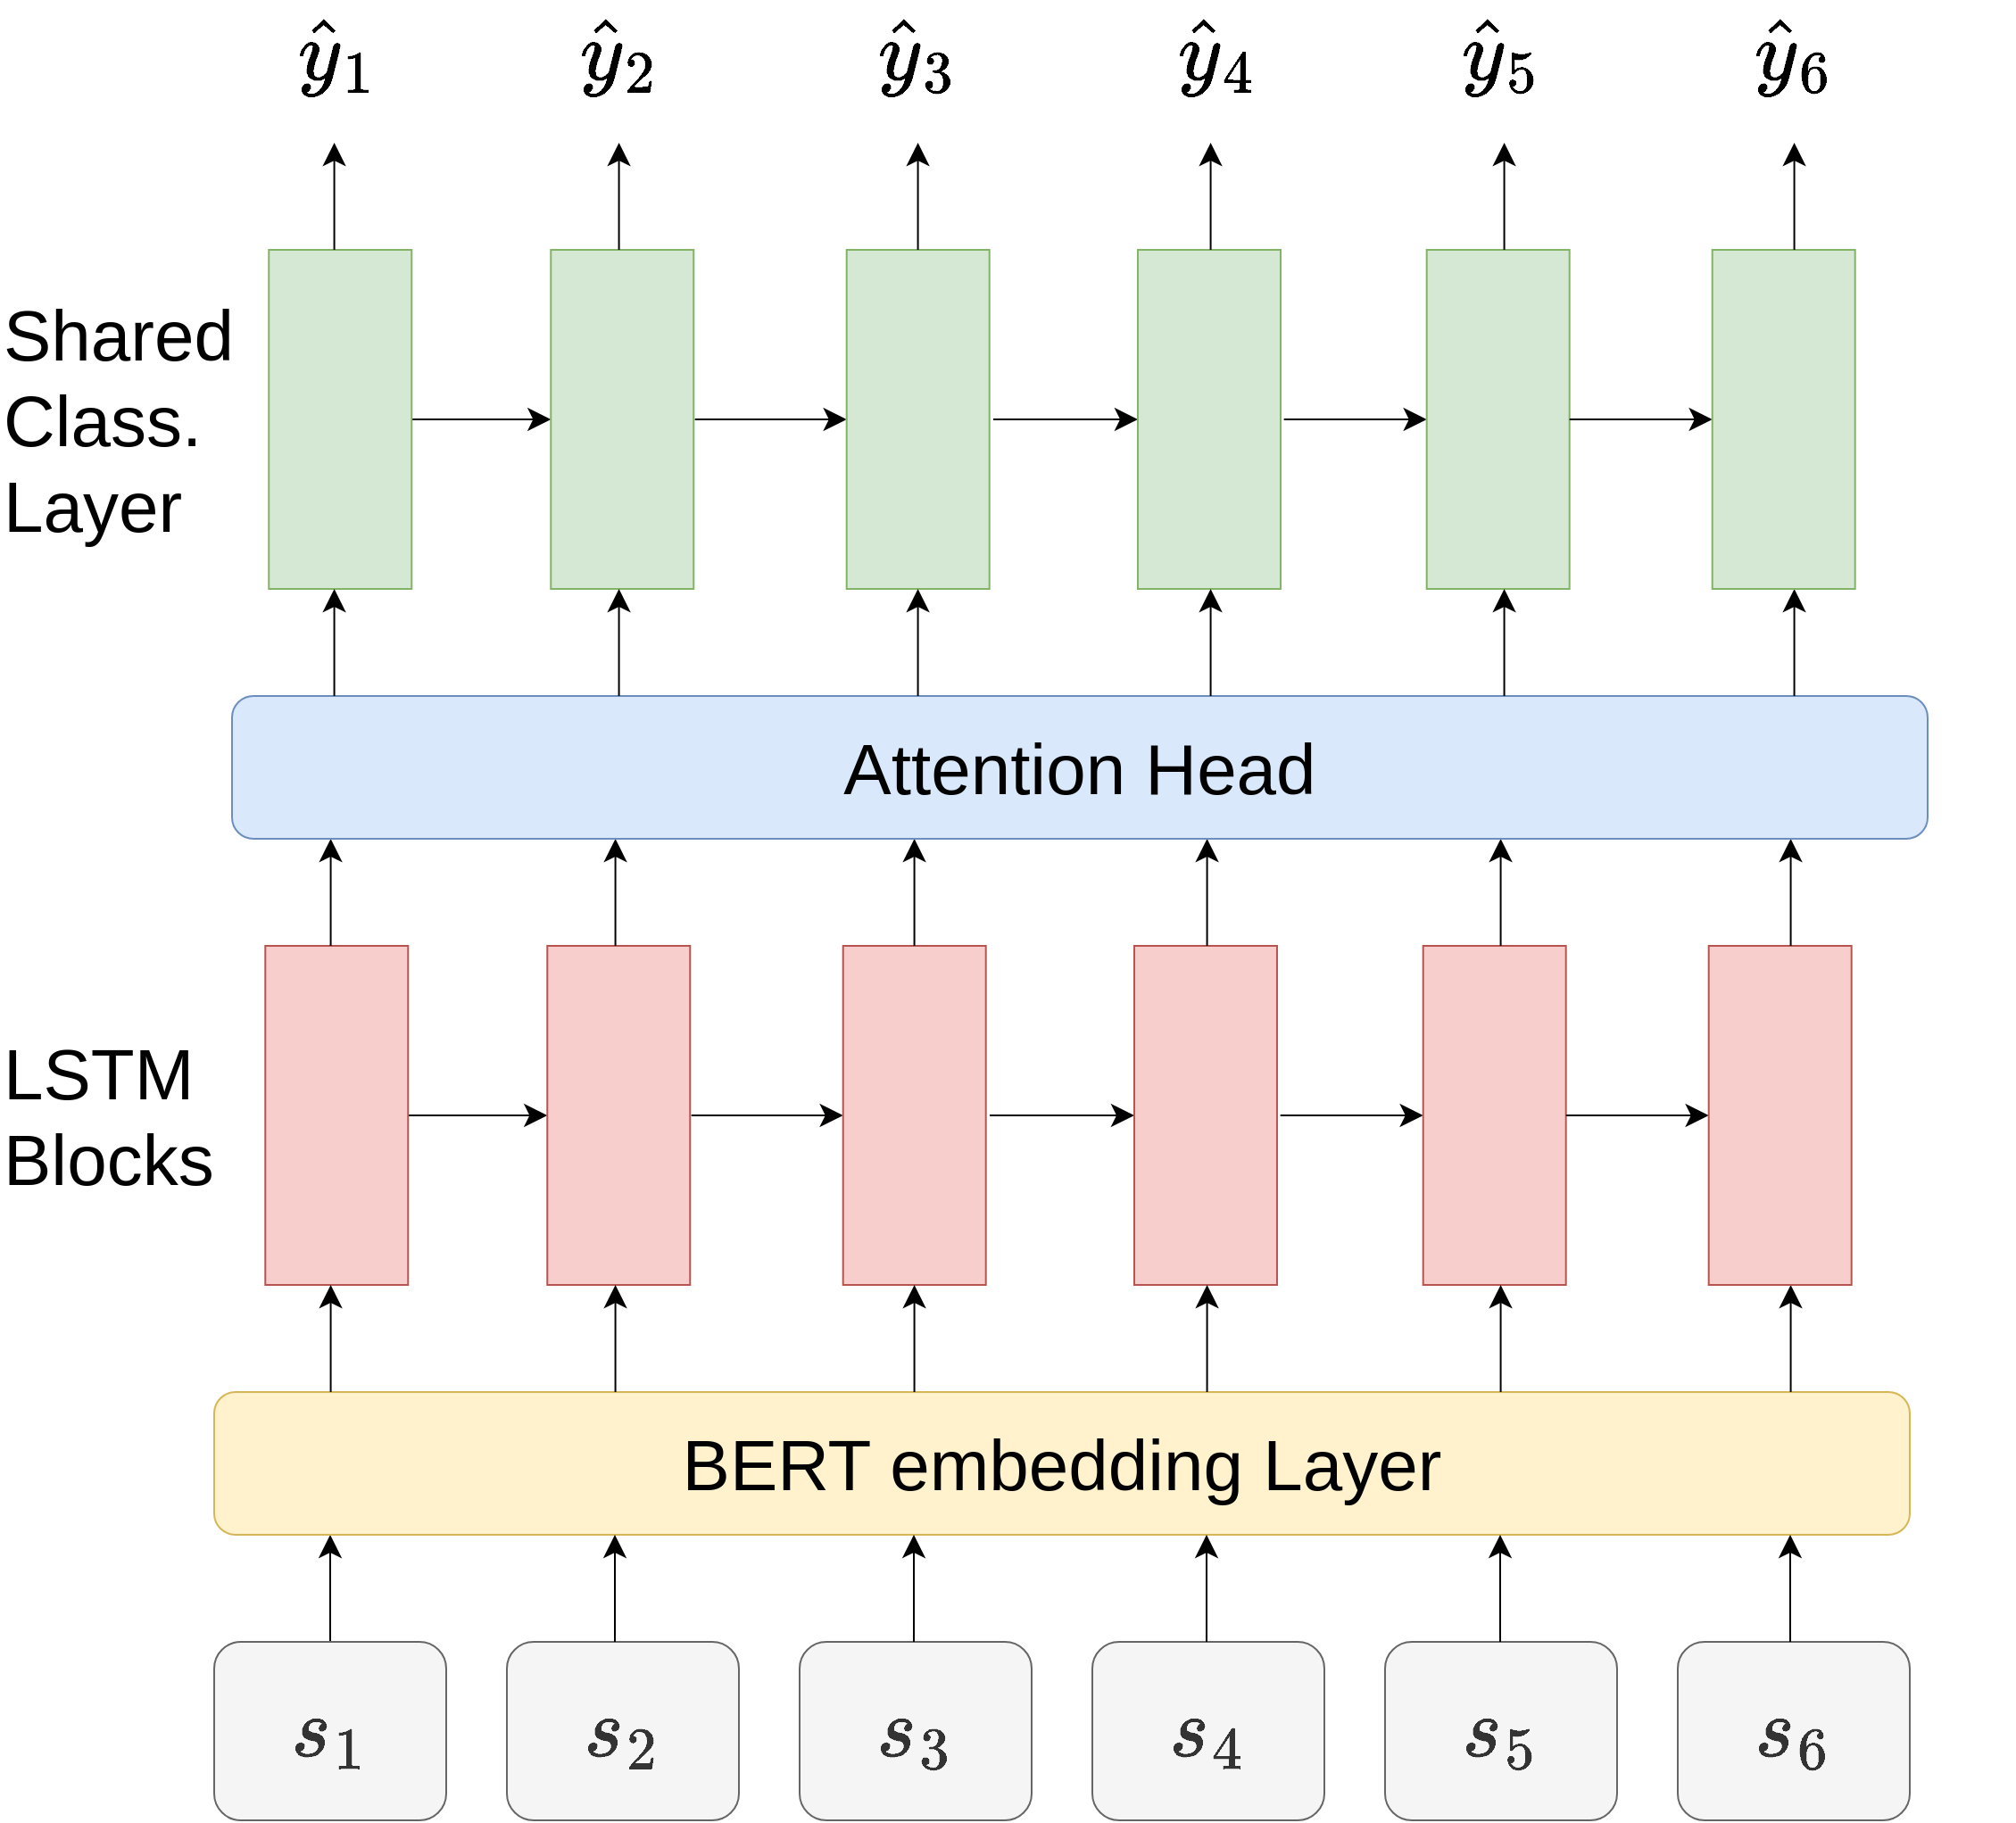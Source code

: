 <mxfile version="17.2.4" type="device"><diagram id="kl-jz9hZAWPQQ5vbRwm-" name="Page-1"><mxGraphModel dx="1102" dy="2005" grid="1" gridSize="10" guides="1" tooltips="1" connect="1" arrows="1" fold="1" page="1" pageScale="1" pageWidth="850" pageHeight="1100" math="1" shadow="0"><root><mxCell id="0"/><mxCell id="1" parent="0"/><mxCell id="qmQezOI_Wep3SIP9N4pl-8" style="rounded=0;orthogonalLoop=1;jettySize=auto;html=1;exitX=0.5;exitY=0;exitDx=0;exitDy=0;fontSize=40;fontColor=#000000;endSize=10;startSize=10;" parent="1" source="qmQezOI_Wep3SIP9N4pl-1" edge="1"><mxGeometry relative="1" as="geometry"><mxPoint x="285" y="710" as="targetPoint"/></mxGeometry></mxCell><mxCell id="qmQezOI_Wep3SIP9N4pl-1" value="&lt;font style=&quot;font-size: 40px&quot;&gt;$$s_1$$&lt;/font&gt;" style="rounded=1;whiteSpace=wrap;html=1;fillColor=#f5f5f5;fontColor=#333333;strokeColor=#666666;" parent="1" vertex="1"><mxGeometry x="220" y="770" width="130" height="100" as="geometry"/></mxCell><mxCell id="qmQezOI_Wep3SIP9N4pl-2" value="&lt;font style=&quot;font-size: 40px&quot;&gt;$$s_2$$&lt;/font&gt;" style="rounded=1;whiteSpace=wrap;html=1;fillColor=#f5f5f5;fontColor=#333333;strokeColor=#666666;" parent="1" vertex="1"><mxGeometry x="384" y="770" width="130" height="100" as="geometry"/></mxCell><mxCell id="qmQezOI_Wep3SIP9N4pl-3" value="&lt;font style=&quot;font-size: 40px&quot;&gt;$$s_3$$&lt;/font&gt;" style="rounded=1;whiteSpace=wrap;html=1;fillColor=#f5f5f5;fontColor=#333333;strokeColor=#666666;" parent="1" vertex="1"><mxGeometry x="548" y="770" width="130" height="100" as="geometry"/></mxCell><mxCell id="qmQezOI_Wep3SIP9N4pl-4" value="&lt;font style=&quot;font-size: 40px&quot;&gt;$$s_4$$&lt;/font&gt;" style="rounded=1;whiteSpace=wrap;html=1;fillColor=#f5f5f5;fontColor=#333333;strokeColor=#666666;" parent="1" vertex="1"><mxGeometry x="712" y="770" width="130" height="100" as="geometry"/></mxCell><mxCell id="qmQezOI_Wep3SIP9N4pl-5" value="&lt;font style=&quot;font-size: 40px&quot;&gt;$$s_5$$&lt;/font&gt;" style="rounded=1;whiteSpace=wrap;html=1;fillColor=#f5f5f5;fontColor=#333333;strokeColor=#666666;" parent="1" vertex="1"><mxGeometry x="876" y="770" width="130" height="100" as="geometry"/></mxCell><mxCell id="qmQezOI_Wep3SIP9N4pl-6" value="&lt;font style=&quot;font-size: 40px&quot;&gt;$$s_6$$&lt;/font&gt;" style="rounded=1;whiteSpace=wrap;html=1;fillColor=#f5f5f5;fontColor=#333333;strokeColor=#666666;" parent="1" vertex="1"><mxGeometry x="1040" y="770" width="130" height="100" as="geometry"/></mxCell><mxCell id="qmQezOI_Wep3SIP9N4pl-7" value="BERT embedding Layer" style="rounded=1;whiteSpace=wrap;html=1;fontSize=40;fillColor=#fff2cc;strokeColor=#d6b656;" parent="1" vertex="1"><mxGeometry x="220" y="630" width="950" height="80" as="geometry"/></mxCell><mxCell id="qmQezOI_Wep3SIP9N4pl-9" style="rounded=0;orthogonalLoop=1;jettySize=auto;html=1;exitX=0.5;exitY=0;exitDx=0;exitDy=0;fontSize=40;fontColor=#000000;endSize=10;startSize=10;" parent="1" edge="1"><mxGeometry relative="1" as="geometry"><mxPoint x="444.5" y="770" as="sourcePoint"/><mxPoint x="444.5" y="710" as="targetPoint"/></mxGeometry></mxCell><mxCell id="qmQezOI_Wep3SIP9N4pl-10" style="rounded=0;orthogonalLoop=1;jettySize=auto;html=1;exitX=0.5;exitY=0;exitDx=0;exitDy=0;fontSize=40;fontColor=#000000;endSize=10;startSize=10;" parent="1" edge="1"><mxGeometry relative="1" as="geometry"><mxPoint x="612" y="770" as="sourcePoint"/><mxPoint x="612" y="710" as="targetPoint"/></mxGeometry></mxCell><mxCell id="qmQezOI_Wep3SIP9N4pl-11" style="rounded=0;orthogonalLoop=1;jettySize=auto;html=1;exitX=0.5;exitY=0;exitDx=0;exitDy=0;fontSize=40;fontColor=#000000;endSize=10;startSize=10;" parent="1" edge="1"><mxGeometry relative="1" as="geometry"><mxPoint x="776" y="770" as="sourcePoint"/><mxPoint x="776" y="710" as="targetPoint"/></mxGeometry></mxCell><mxCell id="qmQezOI_Wep3SIP9N4pl-12" style="rounded=0;orthogonalLoop=1;jettySize=auto;html=1;exitX=0.5;exitY=0;exitDx=0;exitDy=0;fontSize=40;fontColor=#000000;endSize=10;startSize=10;" parent="1" edge="1"><mxGeometry relative="1" as="geometry"><mxPoint x="940.5" y="770" as="sourcePoint"/><mxPoint x="940.5" y="710" as="targetPoint"/></mxGeometry></mxCell><mxCell id="qmQezOI_Wep3SIP9N4pl-13" style="rounded=0;orthogonalLoop=1;jettySize=auto;html=1;exitX=0.5;exitY=0;exitDx=0;exitDy=0;fontSize=40;fontColor=#000000;endSize=10;startSize=10;" parent="1" edge="1"><mxGeometry relative="1" as="geometry"><mxPoint x="1103" y="770" as="sourcePoint"/><mxPoint x="1103" y="710" as="targetPoint"/></mxGeometry></mxCell><mxCell id="qmQezOI_Wep3SIP9N4pl-17" style="edgeStyle=none;rounded=0;orthogonalLoop=1;jettySize=auto;html=1;exitX=1;exitY=0.5;exitDx=0;exitDy=0;entryX=0;entryY=0.5;entryDx=0;entryDy=0;fontSize=40;fontColor=#000000;startSize=10;endSize=10;" parent="1" source="qmQezOI_Wep3SIP9N4pl-14" target="qmQezOI_Wep3SIP9N4pl-16" edge="1"><mxGeometry relative="1" as="geometry"/></mxCell><mxCell id="qmQezOI_Wep3SIP9N4pl-14" value="" style="rounded=0;whiteSpace=wrap;html=1;fontSize=40;fillColor=#f8cecc;strokeColor=#b85450;" parent="1" vertex="1"><mxGeometry x="248.64" y="380" width="80" height="190" as="geometry"/></mxCell><mxCell id="qmQezOI_Wep3SIP9N4pl-16" value="" style="rounded=0;whiteSpace=wrap;html=1;fontSize=40;fillColor=#f8cecc;strokeColor=#b85450;" parent="1" vertex="1"><mxGeometry x="406.64" y="380" width="80" height="190" as="geometry"/></mxCell><mxCell id="qmQezOI_Wep3SIP9N4pl-18" style="edgeStyle=none;rounded=0;orthogonalLoop=1;jettySize=auto;html=1;exitX=1;exitY=0.5;exitDx=0;exitDy=0;entryX=0;entryY=0.5;entryDx=0;entryDy=0;fontSize=40;fontColor=#000000;startSize=10;endSize=10;" parent="1" target="qmQezOI_Wep3SIP9N4pl-20" edge="1"><mxGeometry relative="1" as="geometry"><mxPoint x="487.35" y="475" as="sourcePoint"/></mxGeometry></mxCell><mxCell id="qmQezOI_Wep3SIP9N4pl-20" value="" style="rounded=0;whiteSpace=wrap;html=1;fontSize=40;fillColor=#f8cecc;strokeColor=#b85450;" parent="1" vertex="1"><mxGeometry x="572.35" y="380" width="80" height="190" as="geometry"/></mxCell><mxCell id="qmQezOI_Wep3SIP9N4pl-21" style="edgeStyle=none;rounded=0;orthogonalLoop=1;jettySize=auto;html=1;exitX=1;exitY=0.5;exitDx=0;exitDy=0;entryX=0;entryY=0.5;entryDx=0;entryDy=0;fontSize=40;fontColor=#000000;startSize=10;endSize=10;" parent="1" target="qmQezOI_Wep3SIP9N4pl-23" edge="1"><mxGeometry relative="1" as="geometry"><mxPoint x="654.49" y="475" as="sourcePoint"/></mxGeometry></mxCell><mxCell id="qmQezOI_Wep3SIP9N4pl-23" value="" style="rounded=0;whiteSpace=wrap;html=1;fontSize=40;fillColor=#f8cecc;strokeColor=#b85450;" parent="1" vertex="1"><mxGeometry x="735.49" y="380" width="80" height="190" as="geometry"/></mxCell><mxCell id="qmQezOI_Wep3SIP9N4pl-24" style="edgeStyle=none;rounded=0;orthogonalLoop=1;jettySize=auto;html=1;exitX=1;exitY=0.5;exitDx=0;exitDy=0;entryX=0;entryY=0.5;entryDx=0;entryDy=0;fontSize=40;fontColor=#000000;startSize=10;endSize=10;" parent="1" target="qmQezOI_Wep3SIP9N4pl-26" edge="1"><mxGeometry relative="1" as="geometry"><mxPoint x="817.35" y="475" as="sourcePoint"/></mxGeometry></mxCell><mxCell id="qmQezOI_Wep3SIP9N4pl-26" value="" style="rounded=0;whiteSpace=wrap;html=1;fontSize=40;fillColor=#f8cecc;strokeColor=#b85450;" parent="1" vertex="1"><mxGeometry x="897.35" y="380" width="80" height="190" as="geometry"/></mxCell><mxCell id="qmQezOI_Wep3SIP9N4pl-27" style="rounded=0;orthogonalLoop=1;jettySize=auto;html=1;exitX=0.5;exitY=0;exitDx=0;exitDy=0;fontSize=40;fontColor=#000000;endSize=10;startSize=10;" parent="1" edge="1"><mxGeometry relative="1" as="geometry"><mxPoint x="285.29" y="630" as="sourcePoint"/><mxPoint x="285.29" y="570" as="targetPoint"/></mxGeometry></mxCell><mxCell id="qmQezOI_Wep3SIP9N4pl-28" style="rounded=0;orthogonalLoop=1;jettySize=auto;html=1;exitX=0.5;exitY=0;exitDx=0;exitDy=0;fontSize=40;fontColor=#000000;endSize=10;startSize=10;" parent="1" edge="1"><mxGeometry relative="1" as="geometry"><mxPoint x="444.79" y="630" as="sourcePoint"/><mxPoint x="444.79" y="570" as="targetPoint"/></mxGeometry></mxCell><mxCell id="qmQezOI_Wep3SIP9N4pl-29" style="rounded=0;orthogonalLoop=1;jettySize=auto;html=1;exitX=0.5;exitY=0;exitDx=0;exitDy=0;fontSize=40;fontColor=#000000;endSize=10;startSize=10;" parent="1" edge="1"><mxGeometry relative="1" as="geometry"><mxPoint x="612.29" y="630" as="sourcePoint"/><mxPoint x="612.29" y="570" as="targetPoint"/></mxGeometry></mxCell><mxCell id="qmQezOI_Wep3SIP9N4pl-30" style="rounded=0;orthogonalLoop=1;jettySize=auto;html=1;exitX=0.5;exitY=0;exitDx=0;exitDy=0;fontSize=40;fontColor=#000000;endSize=10;startSize=10;" parent="1" edge="1"><mxGeometry relative="1" as="geometry"><mxPoint x="776.29" y="630" as="sourcePoint"/><mxPoint x="776.29" y="570" as="targetPoint"/></mxGeometry></mxCell><mxCell id="qmQezOI_Wep3SIP9N4pl-31" style="rounded=0;orthogonalLoop=1;jettySize=auto;html=1;exitX=0.5;exitY=0;exitDx=0;exitDy=0;fontSize=40;fontColor=#000000;endSize=10;startSize=10;" parent="1" edge="1"><mxGeometry relative="1" as="geometry"><mxPoint x="940.79" y="630" as="sourcePoint"/><mxPoint x="940.79" y="570" as="targetPoint"/></mxGeometry></mxCell><mxCell id="qmQezOI_Wep3SIP9N4pl-32" style="rounded=0;orthogonalLoop=1;jettySize=auto;html=1;exitX=0.5;exitY=0;exitDx=0;exitDy=0;fontSize=40;fontColor=#000000;endSize=10;startSize=10;" parent="1" edge="1"><mxGeometry relative="1" as="geometry"><mxPoint x="1103.29" y="630" as="sourcePoint"/><mxPoint x="1103.29" y="570" as="targetPoint"/></mxGeometry></mxCell><mxCell id="qmQezOI_Wep3SIP9N4pl-33" style="edgeStyle=none;rounded=0;orthogonalLoop=1;jettySize=auto;html=1;exitX=1;exitY=0.5;exitDx=0;exitDy=0;entryX=0;entryY=0.5;entryDx=0;entryDy=0;fontSize=40;fontColor=#000000;startSize=10;endSize=10;" parent="1" target="qmQezOI_Wep3SIP9N4pl-34" edge="1"><mxGeometry relative="1" as="geometry"><mxPoint x="977.35" y="475" as="sourcePoint"/></mxGeometry></mxCell><mxCell id="qmQezOI_Wep3SIP9N4pl-34" value="" style="rounded=0;whiteSpace=wrap;html=1;fontSize=40;fillColor=#f8cecc;strokeColor=#b85450;" parent="1" vertex="1"><mxGeometry x="1057.35" y="380" width="80" height="190" as="geometry"/></mxCell><mxCell id="qmQezOI_Wep3SIP9N4pl-35" style="rounded=0;orthogonalLoop=1;jettySize=auto;html=1;exitX=0.5;exitY=0;exitDx=0;exitDy=0;fontSize=40;fontColor=#000000;endSize=10;startSize=10;" parent="1" edge="1"><mxGeometry relative="1" as="geometry"><mxPoint x="285.29" y="380" as="sourcePoint"/><mxPoint x="285.29" y="320" as="targetPoint"/></mxGeometry></mxCell><mxCell id="qmQezOI_Wep3SIP9N4pl-36" style="rounded=0;orthogonalLoop=1;jettySize=auto;html=1;exitX=0.5;exitY=0;exitDx=0;exitDy=0;fontSize=40;fontColor=#000000;endSize=10;startSize=10;" parent="1" edge="1"><mxGeometry relative="1" as="geometry"><mxPoint x="444.79" y="380" as="sourcePoint"/><mxPoint x="444.79" y="320" as="targetPoint"/></mxGeometry></mxCell><mxCell id="qmQezOI_Wep3SIP9N4pl-37" style="rounded=0;orthogonalLoop=1;jettySize=auto;html=1;exitX=0.5;exitY=0;exitDx=0;exitDy=0;fontSize=40;fontColor=#000000;endSize=10;startSize=10;" parent="1" edge="1"><mxGeometry relative="1" as="geometry"><mxPoint x="612.29" y="380" as="sourcePoint"/><mxPoint x="612.29" y="320" as="targetPoint"/></mxGeometry></mxCell><mxCell id="qmQezOI_Wep3SIP9N4pl-38" style="rounded=0;orthogonalLoop=1;jettySize=auto;html=1;exitX=0.5;exitY=0;exitDx=0;exitDy=0;fontSize=40;fontColor=#000000;endSize=10;startSize=10;" parent="1" edge="1"><mxGeometry relative="1" as="geometry"><mxPoint x="776.29" y="380" as="sourcePoint"/><mxPoint x="776.29" y="320" as="targetPoint"/></mxGeometry></mxCell><mxCell id="qmQezOI_Wep3SIP9N4pl-39" style="rounded=0;orthogonalLoop=1;jettySize=auto;html=1;exitX=0.5;exitY=0;exitDx=0;exitDy=0;fontSize=40;fontColor=#000000;endSize=10;startSize=10;" parent="1" edge="1"><mxGeometry relative="1" as="geometry"><mxPoint x="940.79" y="380" as="sourcePoint"/><mxPoint x="940.79" y="320" as="targetPoint"/></mxGeometry></mxCell><mxCell id="qmQezOI_Wep3SIP9N4pl-40" style="rounded=0;orthogonalLoop=1;jettySize=auto;html=1;exitX=0.5;exitY=0;exitDx=0;exitDy=0;fontSize=40;fontColor=#000000;endSize=10;startSize=10;" parent="1" edge="1"><mxGeometry relative="1" as="geometry"><mxPoint x="1103.29" y="380" as="sourcePoint"/><mxPoint x="1103.29" y="320" as="targetPoint"/></mxGeometry></mxCell><mxCell id="qmQezOI_Wep3SIP9N4pl-41" value="Attention Head" style="rounded=1;whiteSpace=wrap;html=1;fontSize=40;fillColor=#dae8fc;strokeColor=#6c8ebf;" parent="1" vertex="1"><mxGeometry x="230" y="240" width="950" height="80" as="geometry"/></mxCell><mxCell id="qmQezOI_Wep3SIP9N4pl-43" style="edgeStyle=none;rounded=0;orthogonalLoop=1;jettySize=auto;html=1;exitX=1;exitY=0.5;exitDx=0;exitDy=0;entryX=0;entryY=0.5;entryDx=0;entryDy=0;fontSize=40;fontColor=#000000;startSize=10;endSize=10;" parent="1" source="qmQezOI_Wep3SIP9N4pl-44" target="qmQezOI_Wep3SIP9N4pl-45" edge="1"><mxGeometry relative="1" as="geometry"/></mxCell><mxCell id="qmQezOI_Wep3SIP9N4pl-44" value="" style="rounded=0;whiteSpace=wrap;html=1;fontSize=40;fillColor=#d5e8d4;strokeColor=#82b366;" parent="1" vertex="1"><mxGeometry x="250.64" y="-10" width="80" height="190" as="geometry"/></mxCell><mxCell id="qmQezOI_Wep3SIP9N4pl-45" value="" style="rounded=0;whiteSpace=wrap;html=1;fontSize=40;fillColor=#d5e8d4;strokeColor=#82b366;" parent="1" vertex="1"><mxGeometry x="408.64" y="-10" width="80" height="190" as="geometry"/></mxCell><mxCell id="qmQezOI_Wep3SIP9N4pl-46" style="edgeStyle=none;rounded=0;orthogonalLoop=1;jettySize=auto;html=1;exitX=1;exitY=0.5;exitDx=0;exitDy=0;entryX=0;entryY=0.5;entryDx=0;entryDy=0;fontSize=40;fontColor=#000000;startSize=10;endSize=10;" parent="1" target="qmQezOI_Wep3SIP9N4pl-47" edge="1"><mxGeometry relative="1" as="geometry"><mxPoint x="489.35" y="85" as="sourcePoint"/></mxGeometry></mxCell><mxCell id="qmQezOI_Wep3SIP9N4pl-47" value="" style="rounded=0;whiteSpace=wrap;html=1;fontSize=40;fillColor=#d5e8d4;strokeColor=#82b366;" parent="1" vertex="1"><mxGeometry x="574.35" y="-10" width="80" height="190" as="geometry"/></mxCell><mxCell id="qmQezOI_Wep3SIP9N4pl-48" style="edgeStyle=none;rounded=0;orthogonalLoop=1;jettySize=auto;html=1;exitX=1;exitY=0.5;exitDx=0;exitDy=0;entryX=0;entryY=0.5;entryDx=0;entryDy=0;fontSize=40;fontColor=#000000;startSize=10;endSize=10;" parent="1" target="qmQezOI_Wep3SIP9N4pl-49" edge="1"><mxGeometry relative="1" as="geometry"><mxPoint x="656.49" y="85" as="sourcePoint"/></mxGeometry></mxCell><mxCell id="qmQezOI_Wep3SIP9N4pl-49" value="" style="rounded=0;whiteSpace=wrap;html=1;fontSize=40;fillColor=#d5e8d4;strokeColor=#82b366;" parent="1" vertex="1"><mxGeometry x="737.49" y="-10" width="80" height="190" as="geometry"/></mxCell><mxCell id="qmQezOI_Wep3SIP9N4pl-50" style="edgeStyle=none;rounded=0;orthogonalLoop=1;jettySize=auto;html=1;exitX=1;exitY=0.5;exitDx=0;exitDy=0;entryX=0;entryY=0.5;entryDx=0;entryDy=0;fontSize=40;fontColor=#000000;startSize=10;endSize=10;" parent="1" target="qmQezOI_Wep3SIP9N4pl-51" edge="1"><mxGeometry relative="1" as="geometry"><mxPoint x="819.35" y="85" as="sourcePoint"/></mxGeometry></mxCell><mxCell id="qmQezOI_Wep3SIP9N4pl-51" value="" style="rounded=0;whiteSpace=wrap;html=1;fontSize=40;fillColor=#d5e8d4;strokeColor=#82b366;" parent="1" vertex="1"><mxGeometry x="899.35" y="-10" width="80" height="190" as="geometry"/></mxCell><mxCell id="qmQezOI_Wep3SIP9N4pl-52" style="rounded=0;orthogonalLoop=1;jettySize=auto;html=1;exitX=0.5;exitY=0;exitDx=0;exitDy=0;fontSize=40;fontColor=#000000;endSize=10;startSize=10;" parent="1" edge="1"><mxGeometry relative="1" as="geometry"><mxPoint x="287.29" y="240" as="sourcePoint"/><mxPoint x="287.29" y="180" as="targetPoint"/></mxGeometry></mxCell><mxCell id="qmQezOI_Wep3SIP9N4pl-53" style="rounded=0;orthogonalLoop=1;jettySize=auto;html=1;exitX=0.5;exitY=0;exitDx=0;exitDy=0;fontSize=40;fontColor=#000000;endSize=10;startSize=10;" parent="1" edge="1"><mxGeometry relative="1" as="geometry"><mxPoint x="446.79" y="240" as="sourcePoint"/><mxPoint x="446.79" y="180" as="targetPoint"/></mxGeometry></mxCell><mxCell id="qmQezOI_Wep3SIP9N4pl-54" style="rounded=0;orthogonalLoop=1;jettySize=auto;html=1;exitX=0.5;exitY=0;exitDx=0;exitDy=0;fontSize=40;fontColor=#000000;endSize=10;startSize=10;" parent="1" edge="1"><mxGeometry relative="1" as="geometry"><mxPoint x="614.29" y="240" as="sourcePoint"/><mxPoint x="614.29" y="180" as="targetPoint"/></mxGeometry></mxCell><mxCell id="qmQezOI_Wep3SIP9N4pl-55" style="rounded=0;orthogonalLoop=1;jettySize=auto;html=1;exitX=0.5;exitY=0;exitDx=0;exitDy=0;fontSize=40;fontColor=#000000;endSize=10;startSize=10;" parent="1" edge="1"><mxGeometry relative="1" as="geometry"><mxPoint x="778.29" y="240" as="sourcePoint"/><mxPoint x="778.29" y="180" as="targetPoint"/></mxGeometry></mxCell><mxCell id="qmQezOI_Wep3SIP9N4pl-56" style="rounded=0;orthogonalLoop=1;jettySize=auto;html=1;exitX=0.5;exitY=0;exitDx=0;exitDy=0;fontSize=40;fontColor=#000000;endSize=10;startSize=10;" parent="1" edge="1"><mxGeometry relative="1" as="geometry"><mxPoint x="942.79" y="240" as="sourcePoint"/><mxPoint x="942.79" y="180" as="targetPoint"/></mxGeometry></mxCell><mxCell id="qmQezOI_Wep3SIP9N4pl-57" style="rounded=0;orthogonalLoop=1;jettySize=auto;html=1;exitX=0.5;exitY=0;exitDx=0;exitDy=0;fontSize=40;fontColor=#000000;endSize=10;startSize=10;" parent="1" edge="1"><mxGeometry relative="1" as="geometry"><mxPoint x="1105.29" y="240" as="sourcePoint"/><mxPoint x="1105.29" y="180" as="targetPoint"/></mxGeometry></mxCell><mxCell id="qmQezOI_Wep3SIP9N4pl-58" style="edgeStyle=none;rounded=0;orthogonalLoop=1;jettySize=auto;html=1;exitX=1;exitY=0.5;exitDx=0;exitDy=0;entryX=0;entryY=0.5;entryDx=0;entryDy=0;fontSize=40;fontColor=#000000;startSize=10;endSize=10;" parent="1" target="qmQezOI_Wep3SIP9N4pl-59" edge="1"><mxGeometry relative="1" as="geometry"><mxPoint x="979.35" y="85" as="sourcePoint"/></mxGeometry></mxCell><mxCell id="qmQezOI_Wep3SIP9N4pl-59" value="" style="rounded=0;whiteSpace=wrap;html=1;fontSize=40;fillColor=#d5e8d4;strokeColor=#82b366;" parent="1" vertex="1"><mxGeometry x="1059.35" y="-10" width="80" height="190" as="geometry"/></mxCell><mxCell id="qmQezOI_Wep3SIP9N4pl-60" style="rounded=0;orthogonalLoop=1;jettySize=auto;html=1;exitX=0.5;exitY=0;exitDx=0;exitDy=0;fontSize=40;fontColor=#000000;endSize=10;startSize=10;" parent="1" edge="1"><mxGeometry relative="1" as="geometry"><mxPoint x="287.29" y="-10" as="sourcePoint"/><mxPoint x="287.29" y="-70" as="targetPoint"/></mxGeometry></mxCell><mxCell id="qmQezOI_Wep3SIP9N4pl-61" style="rounded=0;orthogonalLoop=1;jettySize=auto;html=1;exitX=0.5;exitY=0;exitDx=0;exitDy=0;fontSize=40;fontColor=#000000;endSize=10;startSize=10;" parent="1" edge="1"><mxGeometry relative="1" as="geometry"><mxPoint x="446.79" y="-10" as="sourcePoint"/><mxPoint x="446.79" y="-70" as="targetPoint"/></mxGeometry></mxCell><mxCell id="qmQezOI_Wep3SIP9N4pl-62" style="rounded=0;orthogonalLoop=1;jettySize=auto;html=1;exitX=0.5;exitY=0;exitDx=0;exitDy=0;fontSize=40;fontColor=#000000;endSize=10;startSize=10;" parent="1" edge="1"><mxGeometry relative="1" as="geometry"><mxPoint x="614.29" y="-10" as="sourcePoint"/><mxPoint x="614.29" y="-70" as="targetPoint"/></mxGeometry></mxCell><mxCell id="qmQezOI_Wep3SIP9N4pl-63" style="rounded=0;orthogonalLoop=1;jettySize=auto;html=1;exitX=0.5;exitY=0;exitDx=0;exitDy=0;fontSize=40;fontColor=#000000;endSize=10;startSize=10;" parent="1" edge="1"><mxGeometry relative="1" as="geometry"><mxPoint x="778.29" y="-10" as="sourcePoint"/><mxPoint x="778.29" y="-70" as="targetPoint"/></mxGeometry></mxCell><mxCell id="qmQezOI_Wep3SIP9N4pl-64" style="rounded=0;orthogonalLoop=1;jettySize=auto;html=1;exitX=0.5;exitY=0;exitDx=0;exitDy=0;fontSize=40;fontColor=#000000;endSize=10;startSize=10;" parent="1" edge="1"><mxGeometry relative="1" as="geometry"><mxPoint x="942.79" y="-10" as="sourcePoint"/><mxPoint x="942.79" y="-70" as="targetPoint"/></mxGeometry></mxCell><mxCell id="qmQezOI_Wep3SIP9N4pl-65" style="rounded=0;orthogonalLoop=1;jettySize=auto;html=1;exitX=0.5;exitY=0;exitDx=0;exitDy=0;fontSize=40;fontColor=#000000;endSize=10;startSize=10;" parent="1" edge="1"><mxGeometry relative="1" as="geometry"><mxPoint x="1105.29" y="-10" as="sourcePoint"/><mxPoint x="1105.29" y="-70" as="targetPoint"/></mxGeometry></mxCell><mxCell id="qmQezOI_Wep3SIP9N4pl-66" value="$$\hat{y}_1$$" style="rounded=1;whiteSpace=wrap;html=1;fontSize=40;fontColor=#000000;strokeColor=none;fillColor=none;" parent="1" vertex="1"><mxGeometry x="228.64" y="-150" width="120" height="60" as="geometry"/></mxCell><mxCell id="qmQezOI_Wep3SIP9N4pl-67" value="$$\hat{y}_2$$" style="rounded=1;whiteSpace=wrap;html=1;fontSize=40;fontColor=#000000;strokeColor=none;fillColor=none;" parent="1" vertex="1"><mxGeometry x="386.64" y="-150" width="120" height="60" as="geometry"/></mxCell><mxCell id="qmQezOI_Wep3SIP9N4pl-68" value="$$\hat{y}_3$$" style="rounded=1;whiteSpace=wrap;html=1;fontSize=40;fontColor=#000000;strokeColor=none;fillColor=none;" parent="1" vertex="1"><mxGeometry x="554.35" y="-150" width="120" height="60" as="geometry"/></mxCell><mxCell id="qmQezOI_Wep3SIP9N4pl-69" value="$$\hat{y}_4$$" style="rounded=1;whiteSpace=wrap;html=1;fontSize=40;fontColor=#000000;strokeColor=none;fillColor=none;" parent="1" vertex="1"><mxGeometry x="722" y="-150" width="120" height="60" as="geometry"/></mxCell><mxCell id="qmQezOI_Wep3SIP9N4pl-70" value="$$\hat{y}_5$$" style="rounded=1;whiteSpace=wrap;html=1;fontSize=40;fontColor=#000000;strokeColor=none;fillColor=none;" parent="1" vertex="1"><mxGeometry x="881" y="-150" width="120" height="60" as="geometry"/></mxCell><mxCell id="qmQezOI_Wep3SIP9N4pl-71" value="$$\hat{y}_6$$" style="rounded=1;whiteSpace=wrap;html=1;fontSize=40;fontColor=#000000;strokeColor=none;fillColor=none;" parent="1" vertex="1"><mxGeometry x="1045" y="-150" width="120" height="60" as="geometry"/></mxCell><mxCell id="qmQezOI_Wep3SIP9N4pl-73" value="Shared&lt;br&gt;Class.&lt;br&gt;&lt;div&gt;&lt;span&gt;Layer&lt;/span&gt;&lt;/div&gt;" style="rounded=0;whiteSpace=wrap;html=1;fontSize=40;fontColor=#000000;fillColor=none;strokeColor=none;align=left;" parent="1" vertex="1"><mxGeometry x="100" width="140" height="170" as="geometry"/></mxCell><mxCell id="qmQezOI_Wep3SIP9N4pl-74" value="LSTM&lt;br&gt;Blocks" style="rounded=0;whiteSpace=wrap;html=1;fontSize=40;fontColor=#000000;fillColor=none;strokeColor=none;align=left;" parent="1" vertex="1"><mxGeometry x="100" y="390" width="140" height="170" as="geometry"/></mxCell></root></mxGraphModel></diagram></mxfile>
